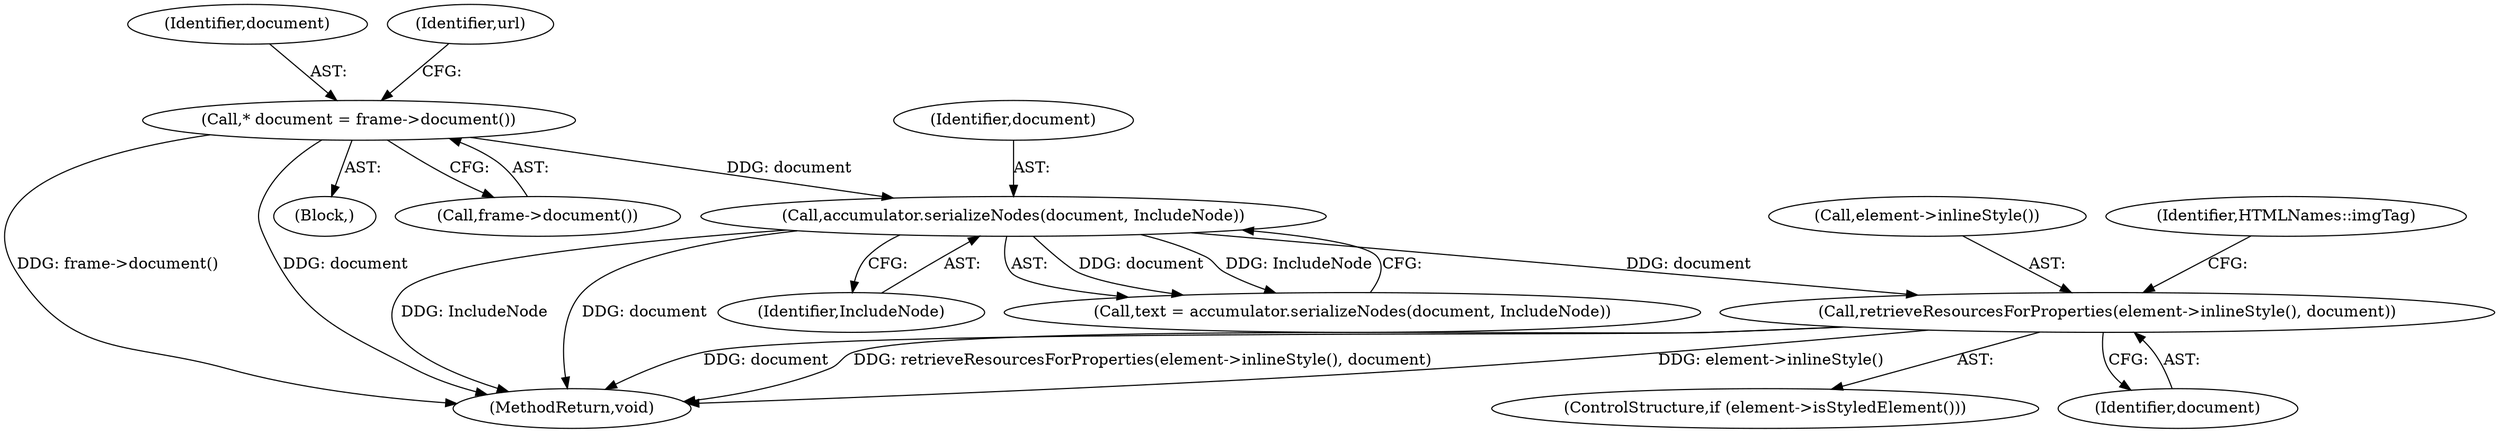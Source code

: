 digraph "0_Chrome_7f0126ff011142c8619b10a6e64d04d1745c503a_7@pointer" {
"1000184" [label="(Call,retrieveResourcesForProperties(element->inlineStyle(), document))"];
"1000139" [label="(Call,accumulator.serializeNodes(document, IncludeNode))"];
"1000105" [label="(Call,* document = frame->document())"];
"1000137" [label="(Call,text = accumulator.serializeNodes(document, IncludeNode))"];
"1000106" [label="(Identifier,document)"];
"1000296" [label="(MethodReturn,void)"];
"1000185" [label="(Call,element->inlineStyle())"];
"1000139" [label="(Call,accumulator.serializeNodes(document, IncludeNode))"];
"1000103" [label="(Block,)"];
"1000140" [label="(Identifier,document)"];
"1000110" [label="(Identifier,url)"];
"1000182" [label="(ControlStructure,if (element->isStyledElement()))"];
"1000141" [label="(Identifier,IncludeNode)"];
"1000186" [label="(Identifier,document)"];
"1000105" [label="(Call,* document = frame->document())"];
"1000189" [label="(Identifier,HTMLNames::imgTag)"];
"1000184" [label="(Call,retrieveResourcesForProperties(element->inlineStyle(), document))"];
"1000107" [label="(Call,frame->document())"];
"1000184" -> "1000182"  [label="AST: "];
"1000184" -> "1000186"  [label="CFG: "];
"1000185" -> "1000184"  [label="AST: "];
"1000186" -> "1000184"  [label="AST: "];
"1000189" -> "1000184"  [label="CFG: "];
"1000184" -> "1000296"  [label="DDG: element->inlineStyle()"];
"1000184" -> "1000296"  [label="DDG: document"];
"1000184" -> "1000296"  [label="DDG: retrieveResourcesForProperties(element->inlineStyle(), document)"];
"1000139" -> "1000184"  [label="DDG: document"];
"1000139" -> "1000137"  [label="AST: "];
"1000139" -> "1000141"  [label="CFG: "];
"1000140" -> "1000139"  [label="AST: "];
"1000141" -> "1000139"  [label="AST: "];
"1000137" -> "1000139"  [label="CFG: "];
"1000139" -> "1000296"  [label="DDG: IncludeNode"];
"1000139" -> "1000296"  [label="DDG: document"];
"1000139" -> "1000137"  [label="DDG: document"];
"1000139" -> "1000137"  [label="DDG: IncludeNode"];
"1000105" -> "1000139"  [label="DDG: document"];
"1000105" -> "1000103"  [label="AST: "];
"1000105" -> "1000107"  [label="CFG: "];
"1000106" -> "1000105"  [label="AST: "];
"1000107" -> "1000105"  [label="AST: "];
"1000110" -> "1000105"  [label="CFG: "];
"1000105" -> "1000296"  [label="DDG: frame->document()"];
"1000105" -> "1000296"  [label="DDG: document"];
}
